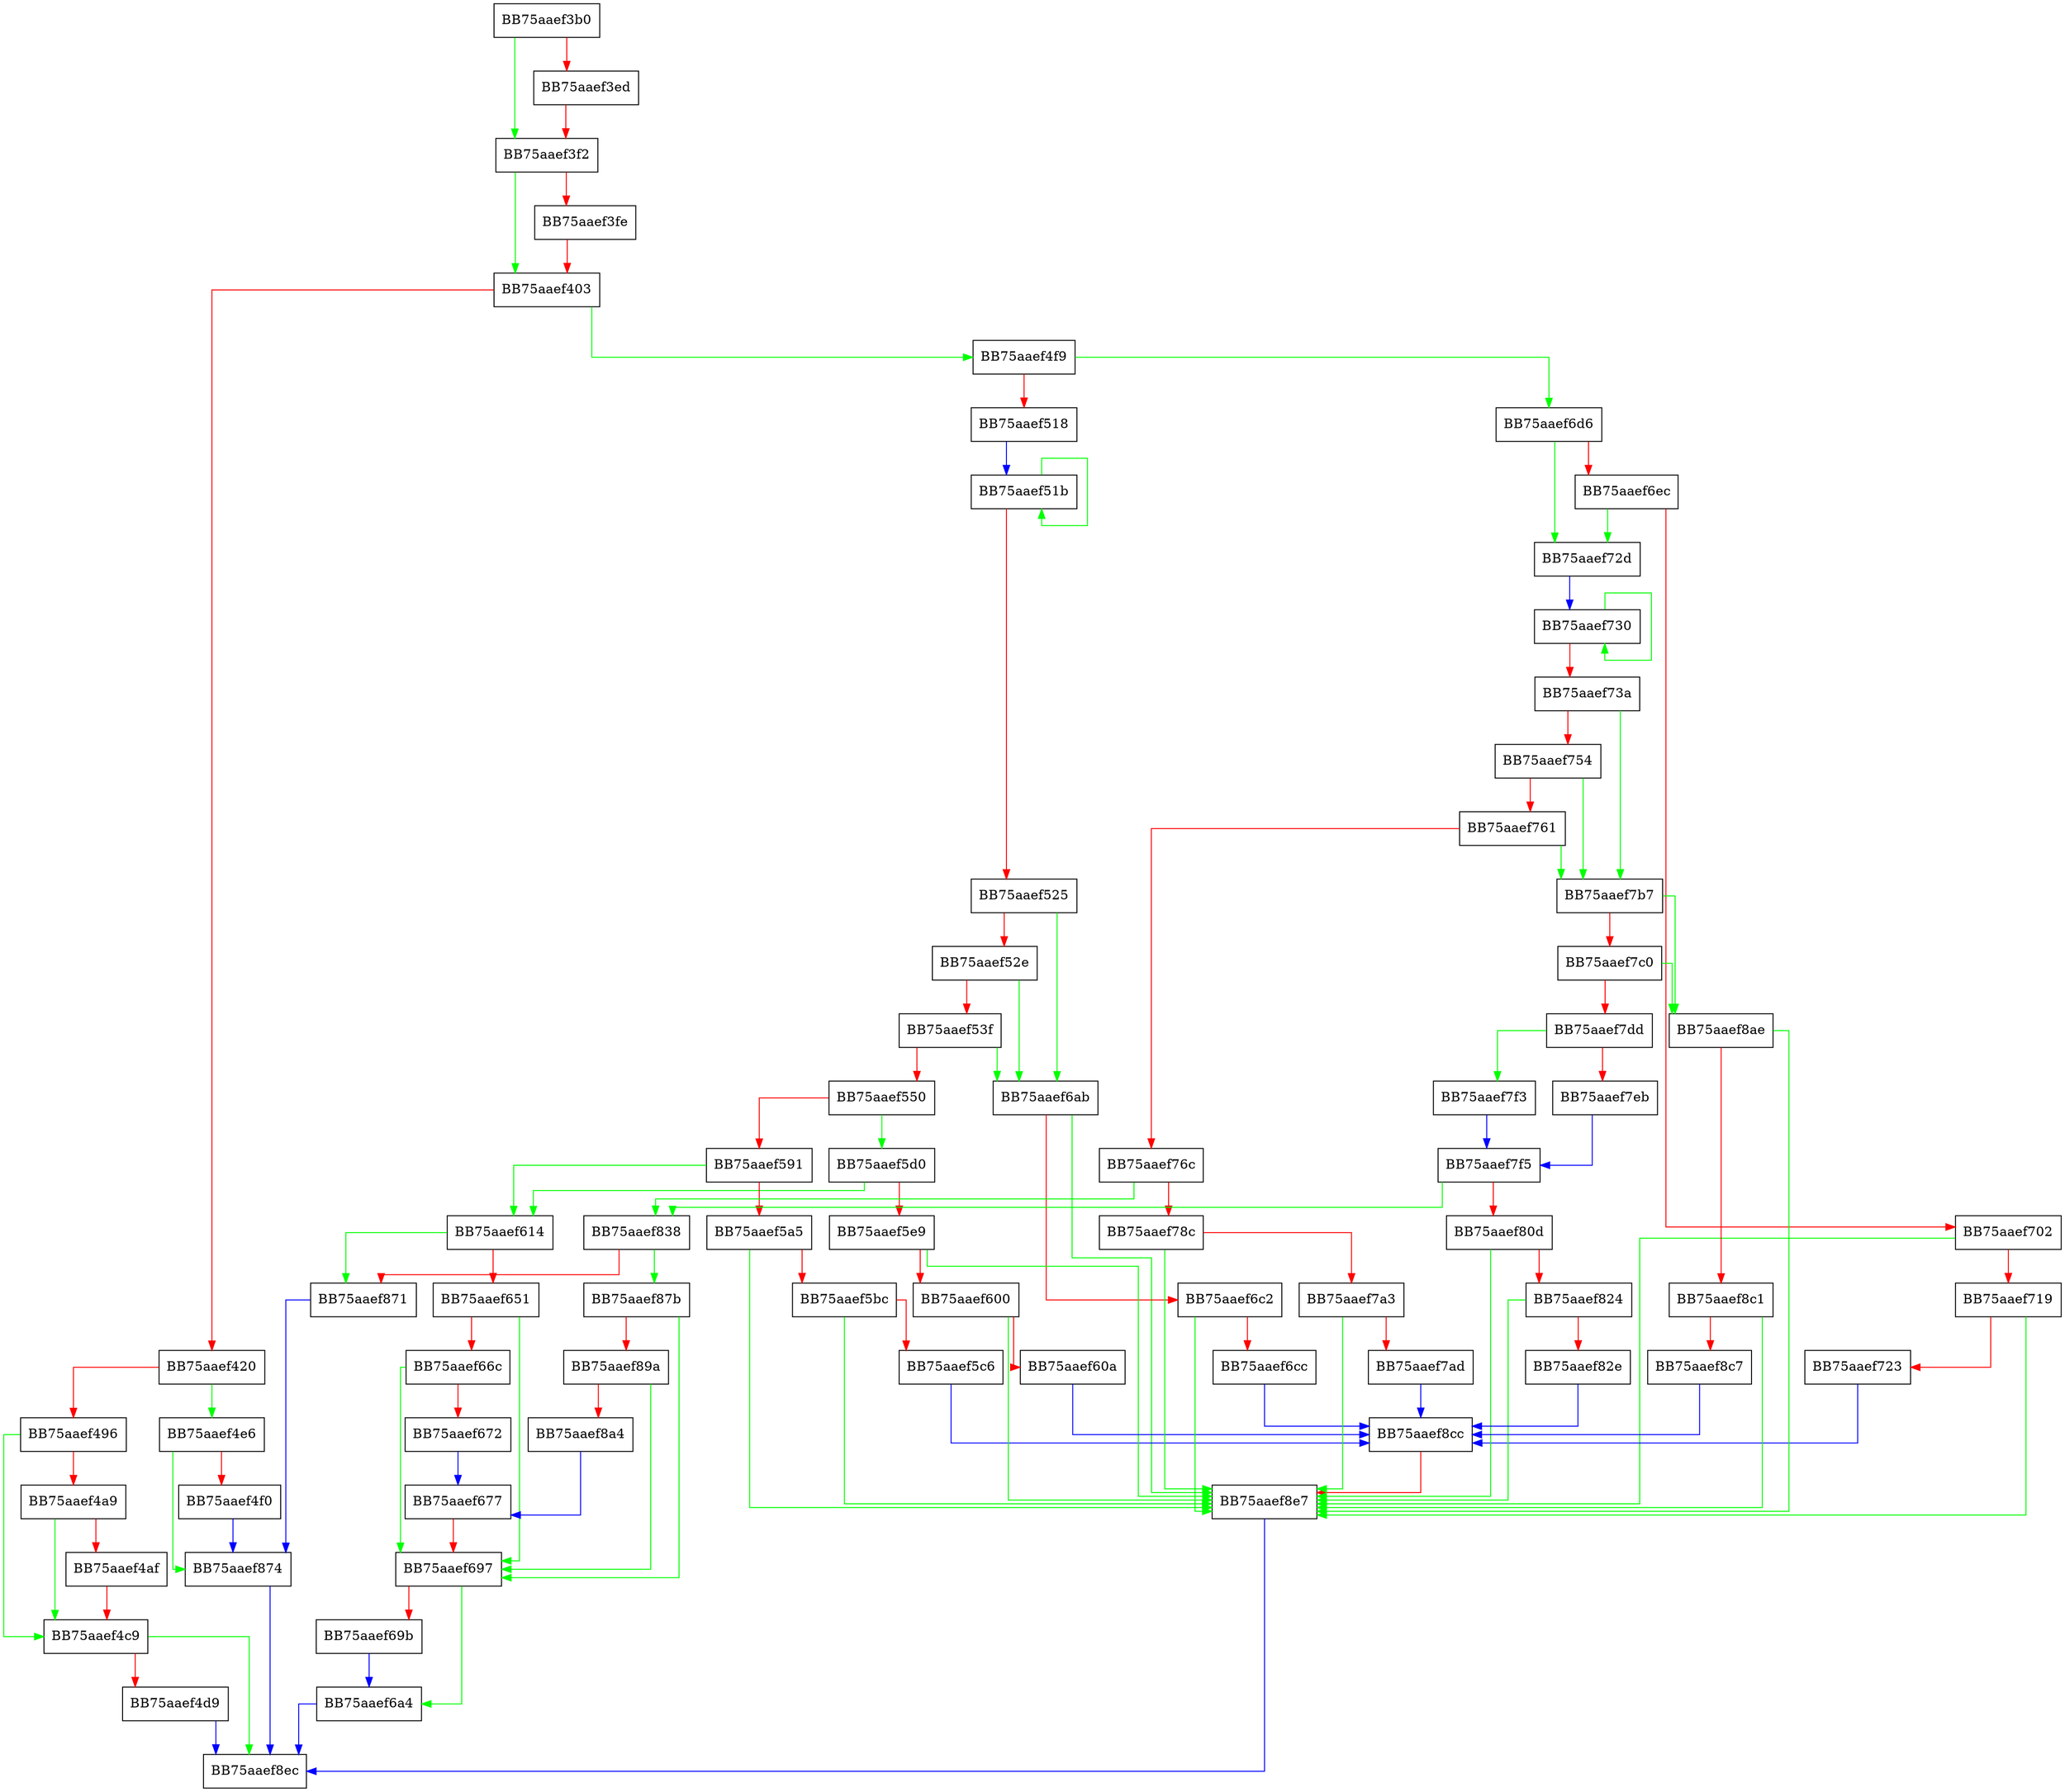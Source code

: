 digraph OpenDisk {
  node [shape="box"];
  graph [splines=ortho];
  BB75aaef3b0 -> BB75aaef3f2 [color="green"];
  BB75aaef3b0 -> BB75aaef3ed [color="red"];
  BB75aaef3ed -> BB75aaef3f2 [color="red"];
  BB75aaef3f2 -> BB75aaef403 [color="green"];
  BB75aaef3f2 -> BB75aaef3fe [color="red"];
  BB75aaef3fe -> BB75aaef403 [color="red"];
  BB75aaef403 -> BB75aaef4f9 [color="green"];
  BB75aaef403 -> BB75aaef420 [color="red"];
  BB75aaef420 -> BB75aaef4e6 [color="green"];
  BB75aaef420 -> BB75aaef496 [color="red"];
  BB75aaef496 -> BB75aaef4c9 [color="green"];
  BB75aaef496 -> BB75aaef4a9 [color="red"];
  BB75aaef4a9 -> BB75aaef4c9 [color="green"];
  BB75aaef4a9 -> BB75aaef4af [color="red"];
  BB75aaef4af -> BB75aaef4c9 [color="red"];
  BB75aaef4c9 -> BB75aaef8ec [color="green"];
  BB75aaef4c9 -> BB75aaef4d9 [color="red"];
  BB75aaef4d9 -> BB75aaef8ec [color="blue"];
  BB75aaef4e6 -> BB75aaef874 [color="green"];
  BB75aaef4e6 -> BB75aaef4f0 [color="red"];
  BB75aaef4f0 -> BB75aaef874 [color="blue"];
  BB75aaef4f9 -> BB75aaef6d6 [color="green"];
  BB75aaef4f9 -> BB75aaef518 [color="red"];
  BB75aaef518 -> BB75aaef51b [color="blue"];
  BB75aaef51b -> BB75aaef51b [color="green"];
  BB75aaef51b -> BB75aaef525 [color="red"];
  BB75aaef525 -> BB75aaef6ab [color="green"];
  BB75aaef525 -> BB75aaef52e [color="red"];
  BB75aaef52e -> BB75aaef6ab [color="green"];
  BB75aaef52e -> BB75aaef53f [color="red"];
  BB75aaef53f -> BB75aaef6ab [color="green"];
  BB75aaef53f -> BB75aaef550 [color="red"];
  BB75aaef550 -> BB75aaef5d0 [color="green"];
  BB75aaef550 -> BB75aaef591 [color="red"];
  BB75aaef591 -> BB75aaef614 [color="green"];
  BB75aaef591 -> BB75aaef5a5 [color="red"];
  BB75aaef5a5 -> BB75aaef8e7 [color="green"];
  BB75aaef5a5 -> BB75aaef5bc [color="red"];
  BB75aaef5bc -> BB75aaef8e7 [color="green"];
  BB75aaef5bc -> BB75aaef5c6 [color="red"];
  BB75aaef5c6 -> BB75aaef8cc [color="blue"];
  BB75aaef5d0 -> BB75aaef614 [color="green"];
  BB75aaef5d0 -> BB75aaef5e9 [color="red"];
  BB75aaef5e9 -> BB75aaef8e7 [color="green"];
  BB75aaef5e9 -> BB75aaef600 [color="red"];
  BB75aaef600 -> BB75aaef8e7 [color="green"];
  BB75aaef600 -> BB75aaef60a [color="red"];
  BB75aaef60a -> BB75aaef8cc [color="blue"];
  BB75aaef614 -> BB75aaef871 [color="green"];
  BB75aaef614 -> BB75aaef651 [color="red"];
  BB75aaef651 -> BB75aaef697 [color="green"];
  BB75aaef651 -> BB75aaef66c [color="red"];
  BB75aaef66c -> BB75aaef697 [color="green"];
  BB75aaef66c -> BB75aaef672 [color="red"];
  BB75aaef672 -> BB75aaef677 [color="blue"];
  BB75aaef677 -> BB75aaef697 [color="red"];
  BB75aaef697 -> BB75aaef6a4 [color="green"];
  BB75aaef697 -> BB75aaef69b [color="red"];
  BB75aaef69b -> BB75aaef6a4 [color="blue"];
  BB75aaef6a4 -> BB75aaef8ec [color="blue"];
  BB75aaef6ab -> BB75aaef8e7 [color="green"];
  BB75aaef6ab -> BB75aaef6c2 [color="red"];
  BB75aaef6c2 -> BB75aaef8e7 [color="green"];
  BB75aaef6c2 -> BB75aaef6cc [color="red"];
  BB75aaef6cc -> BB75aaef8cc [color="blue"];
  BB75aaef6d6 -> BB75aaef72d [color="green"];
  BB75aaef6d6 -> BB75aaef6ec [color="red"];
  BB75aaef6ec -> BB75aaef72d [color="green"];
  BB75aaef6ec -> BB75aaef702 [color="red"];
  BB75aaef702 -> BB75aaef8e7 [color="green"];
  BB75aaef702 -> BB75aaef719 [color="red"];
  BB75aaef719 -> BB75aaef8e7 [color="green"];
  BB75aaef719 -> BB75aaef723 [color="red"];
  BB75aaef723 -> BB75aaef8cc [color="blue"];
  BB75aaef72d -> BB75aaef730 [color="blue"];
  BB75aaef730 -> BB75aaef730 [color="green"];
  BB75aaef730 -> BB75aaef73a [color="red"];
  BB75aaef73a -> BB75aaef7b7 [color="green"];
  BB75aaef73a -> BB75aaef754 [color="red"];
  BB75aaef754 -> BB75aaef7b7 [color="green"];
  BB75aaef754 -> BB75aaef761 [color="red"];
  BB75aaef761 -> BB75aaef7b7 [color="green"];
  BB75aaef761 -> BB75aaef76c [color="red"];
  BB75aaef76c -> BB75aaef838 [color="green"];
  BB75aaef76c -> BB75aaef78c [color="red"];
  BB75aaef78c -> BB75aaef8e7 [color="green"];
  BB75aaef78c -> BB75aaef7a3 [color="red"];
  BB75aaef7a3 -> BB75aaef8e7 [color="green"];
  BB75aaef7a3 -> BB75aaef7ad [color="red"];
  BB75aaef7ad -> BB75aaef8cc [color="blue"];
  BB75aaef7b7 -> BB75aaef8ae [color="green"];
  BB75aaef7b7 -> BB75aaef7c0 [color="red"];
  BB75aaef7c0 -> BB75aaef8ae [color="green"];
  BB75aaef7c0 -> BB75aaef7dd [color="red"];
  BB75aaef7dd -> BB75aaef7f3 [color="green"];
  BB75aaef7dd -> BB75aaef7eb [color="red"];
  BB75aaef7eb -> BB75aaef7f5 [color="blue"];
  BB75aaef7f3 -> BB75aaef7f5 [color="blue"];
  BB75aaef7f5 -> BB75aaef838 [color="green"];
  BB75aaef7f5 -> BB75aaef80d [color="red"];
  BB75aaef80d -> BB75aaef8e7 [color="green"];
  BB75aaef80d -> BB75aaef824 [color="red"];
  BB75aaef824 -> BB75aaef8e7 [color="green"];
  BB75aaef824 -> BB75aaef82e [color="red"];
  BB75aaef82e -> BB75aaef8cc [color="blue"];
  BB75aaef838 -> BB75aaef87b [color="green"];
  BB75aaef838 -> BB75aaef871 [color="red"];
  BB75aaef871 -> BB75aaef874 [color="blue"];
  BB75aaef874 -> BB75aaef8ec [color="blue"];
  BB75aaef87b -> BB75aaef697 [color="green"];
  BB75aaef87b -> BB75aaef89a [color="red"];
  BB75aaef89a -> BB75aaef697 [color="green"];
  BB75aaef89a -> BB75aaef8a4 [color="red"];
  BB75aaef8a4 -> BB75aaef677 [color="blue"];
  BB75aaef8ae -> BB75aaef8e7 [color="green"];
  BB75aaef8ae -> BB75aaef8c1 [color="red"];
  BB75aaef8c1 -> BB75aaef8e7 [color="green"];
  BB75aaef8c1 -> BB75aaef8c7 [color="red"];
  BB75aaef8c7 -> BB75aaef8cc [color="blue"];
  BB75aaef8cc -> BB75aaef8e7 [color="red"];
  BB75aaef8e7 -> BB75aaef8ec [color="blue"];
}